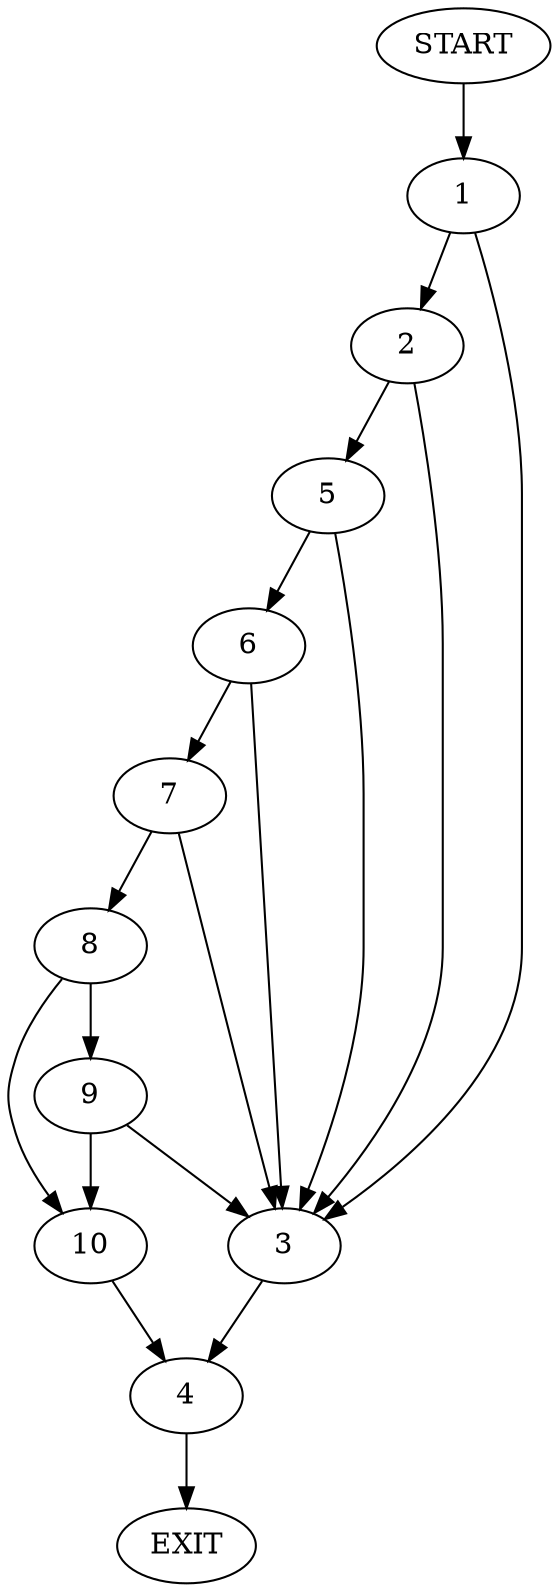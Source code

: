digraph {
0 [label="START"];
1;
2;
3;
4;
5;
6;
7;
8;
9;
10;
11 [label="EXIT"];
0 -> 1;
1 -> 2;
1 -> 3;
3 -> 4;
2 -> 5;
2 -> 3;
5 -> 3;
5 -> 6;
6 -> 7;
6 -> 3;
7 -> 3;
7 -> 8;
8 -> 9;
8 -> 10;
9 -> 3;
9 -> 10;
10 -> 4;
4 -> 11;
}